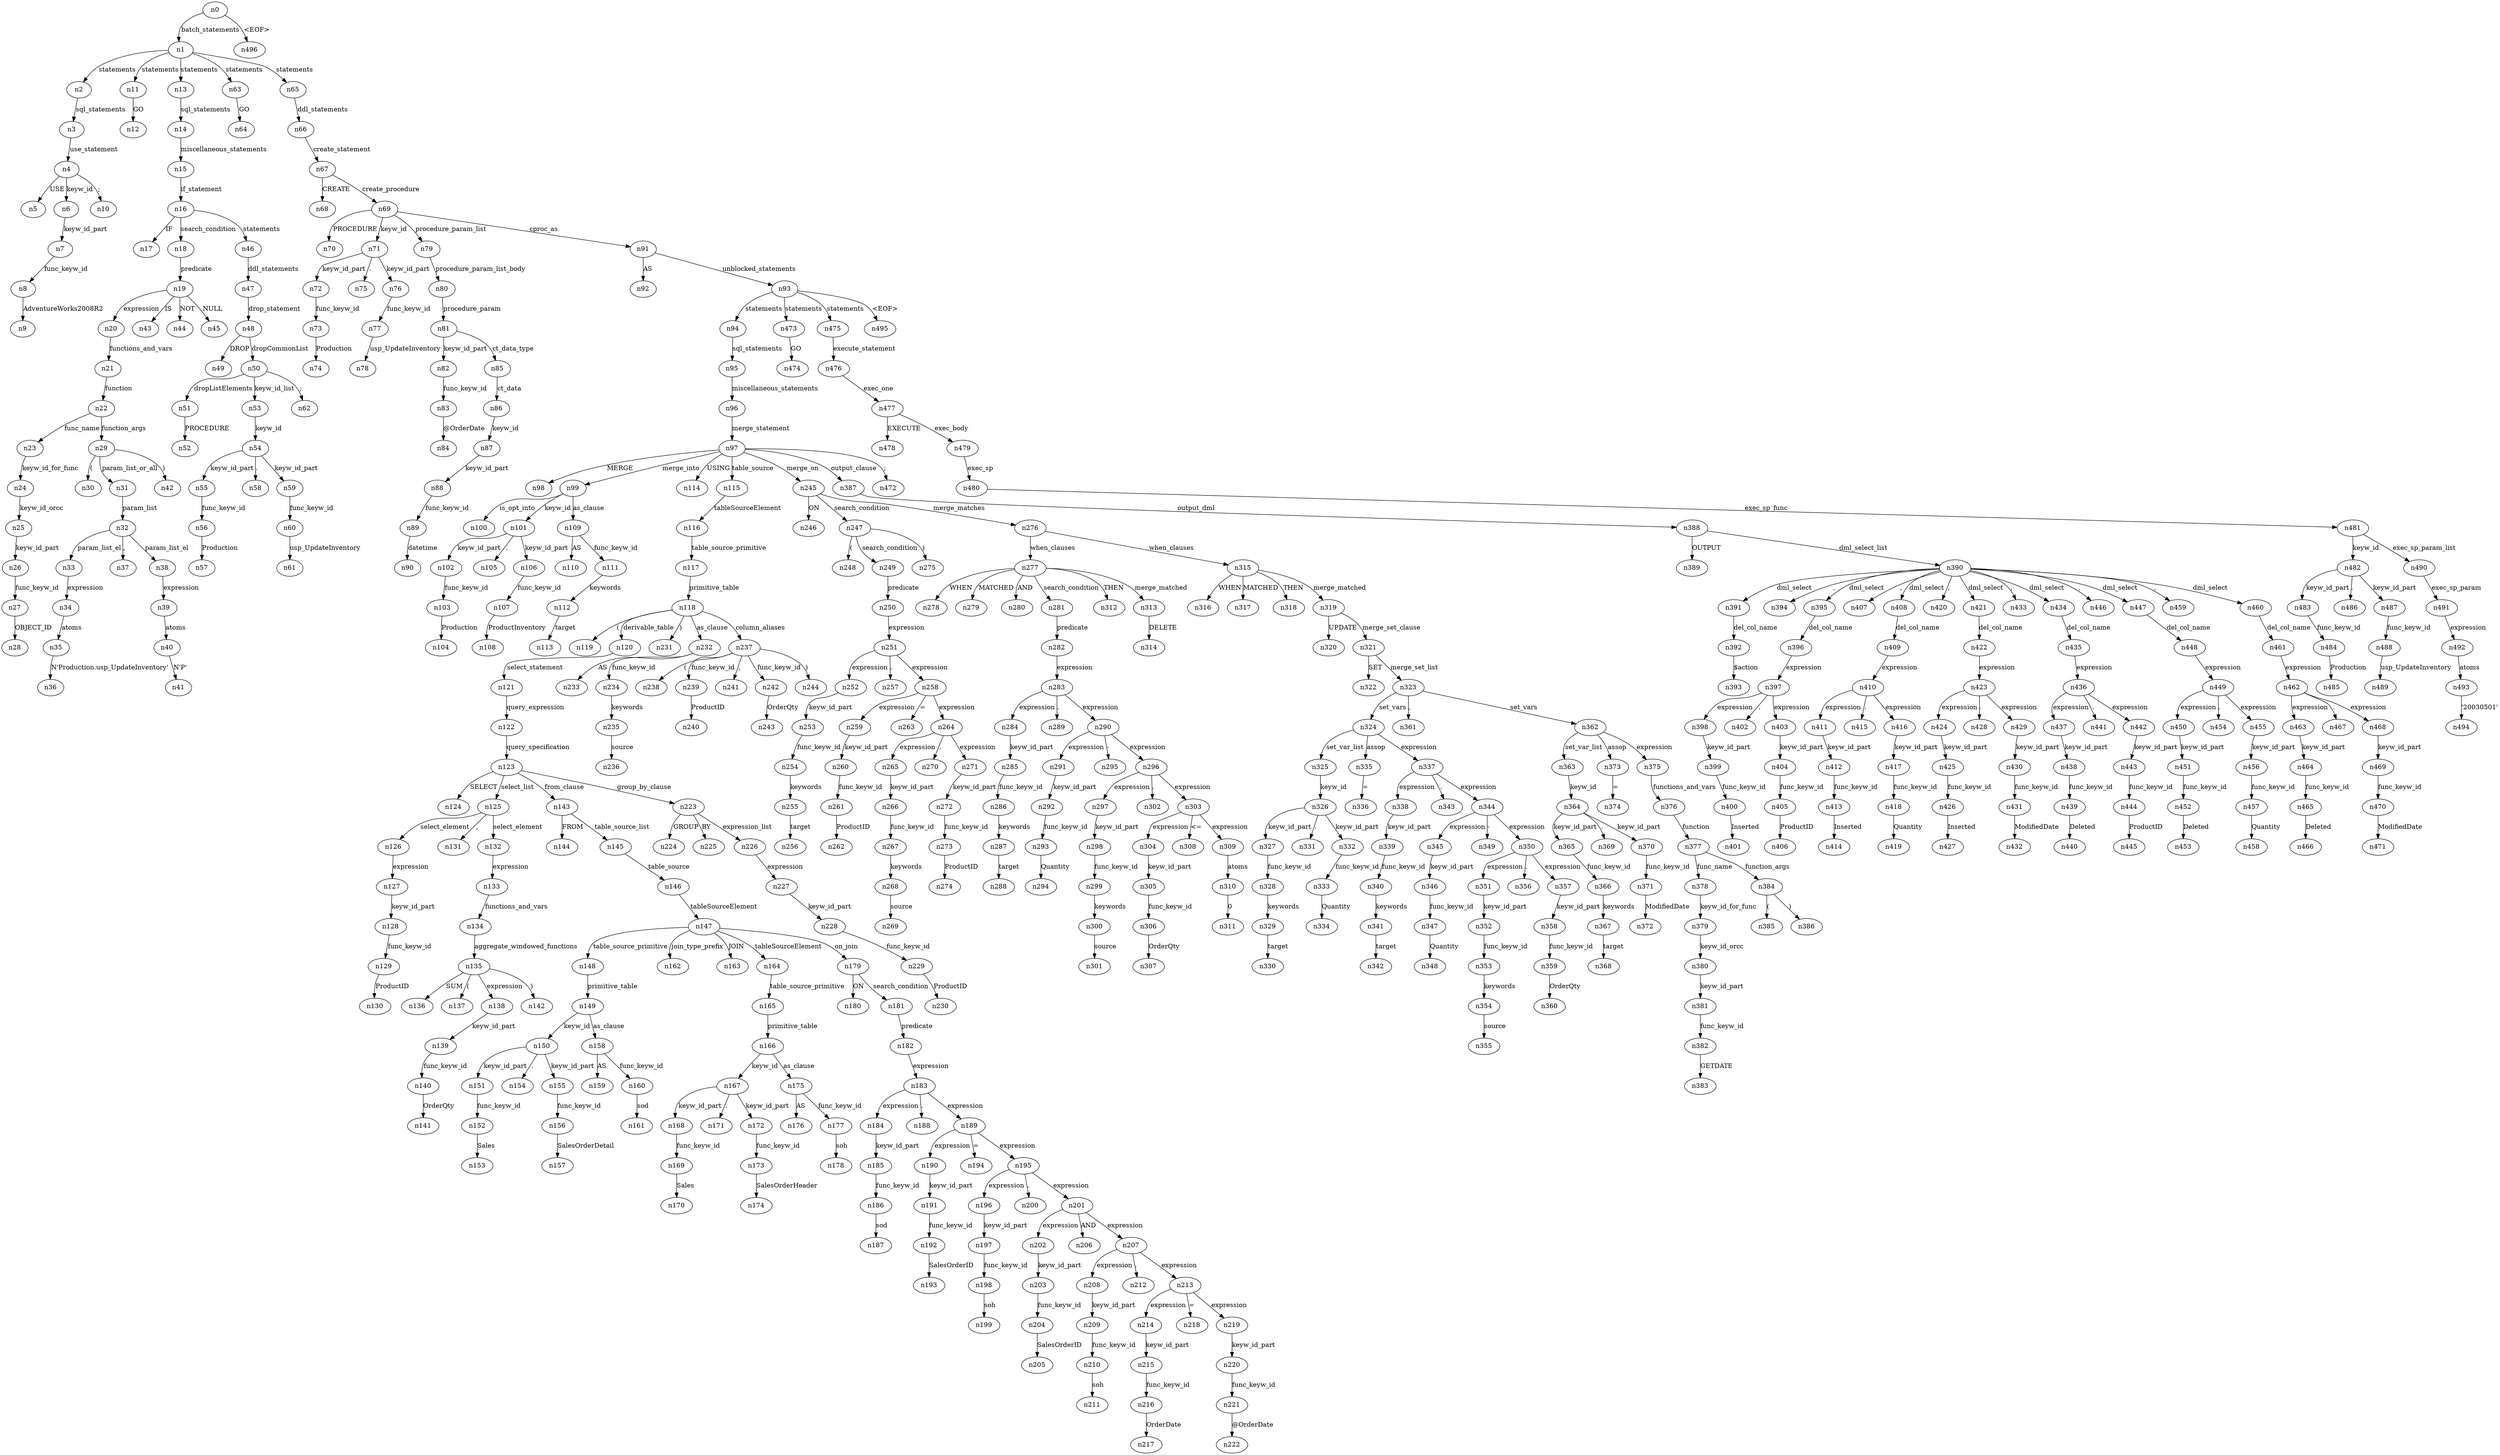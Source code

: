 digraph ParseTree {
  n0 -> n1 [label="batch_statements"];
  n1 -> n2 [label="statements"];
  n2 -> n3 [label="sql_statements"];
  n3 -> n4 [label="use_statement"];
  n4 -> n5 [label="USE"];
  n4 -> n6 [label="keyw_id"];
  n6 -> n7 [label="keyw_id_part"];
  n7 -> n8 [label="func_keyw_id"];
  n8 -> n9 [label="AdventureWorks2008R2"];
  n4 -> n10 [label=";"];
  n1 -> n11 [label="statements"];
  n11 -> n12 [label="GO"];
  n1 -> n13 [label="statements"];
  n13 -> n14 [label="sql_statements"];
  n14 -> n15 [label="miscellaneous_statements"];
  n15 -> n16 [label="if_statement"];
  n16 -> n17 [label="IF"];
  n16 -> n18 [label="search_condition"];
  n18 -> n19 [label="predicate"];
  n19 -> n20 [label="expression"];
  n20 -> n21 [label="functions_and_vars"];
  n21 -> n22 [label="function"];
  n22 -> n23 [label="func_name"];
  n23 -> n24 [label="keyw_id_for_func"];
  n24 -> n25 [label="keyw_id_orcc"];
  n25 -> n26 [label="keyw_id_part"];
  n26 -> n27 [label="func_keyw_id"];
  n27 -> n28 [label="OBJECT_ID"];
  n22 -> n29 [label="function_args"];
  n29 -> n30 [label="("];
  n29 -> n31 [label="param_list_or_all"];
  n31 -> n32 [label="param_list"];
  n32 -> n33 [label="param_list_el"];
  n33 -> n34 [label="expression"];
  n34 -> n35 [label="atoms"];
  n35 -> n36 [label="N'Production.usp_UpdateInventory'"];
  n32 -> n37 [label=","];
  n32 -> n38 [label="param_list_el"];
  n38 -> n39 [label="expression"];
  n39 -> n40 [label="atoms"];
  n40 -> n41 [label="N'P'"];
  n29 -> n42 [label=")"];
  n19 -> n43 [label="IS"];
  n19 -> n44 [label="NOT"];
  n19 -> n45 [label="NULL"];
  n16 -> n46 [label="statements"];
  n46 -> n47 [label="ddl_statements"];
  n47 -> n48 [label="drop_statement"];
  n48 -> n49 [label="DROP"];
  n48 -> n50 [label="dropCommonList"];
  n50 -> n51 [label="dropListElements"];
  n51 -> n52 [label="PROCEDURE"];
  n50 -> n53 [label="keyw_id_list"];
  n53 -> n54 [label="keyw_id"];
  n54 -> n55 [label="keyw_id_part"];
  n55 -> n56 [label="func_keyw_id"];
  n56 -> n57 [label="Production"];
  n54 -> n58 [label="."];
  n54 -> n59 [label="keyw_id_part"];
  n59 -> n60 [label="func_keyw_id"];
  n60 -> n61 [label="usp_UpdateInventory"];
  n50 -> n62 [label=";"];
  n1 -> n63 [label="statements"];
  n63 -> n64 [label="GO"];
  n1 -> n65 [label="statements"];
  n65 -> n66 [label="ddl_statements"];
  n66 -> n67 [label="create_statement"];
  n67 -> n68 [label="CREATE"];
  n67 -> n69 [label="create_procedure"];
  n69 -> n70 [label="PROCEDURE"];
  n69 -> n71 [label="keyw_id"];
  n71 -> n72 [label="keyw_id_part"];
  n72 -> n73 [label="func_keyw_id"];
  n73 -> n74 [label="Production"];
  n71 -> n75 [label="."];
  n71 -> n76 [label="keyw_id_part"];
  n76 -> n77 [label="func_keyw_id"];
  n77 -> n78 [label="usp_UpdateInventory"];
  n69 -> n79 [label="procedure_param_list"];
  n79 -> n80 [label="procedure_param_list_body"];
  n80 -> n81 [label="procedure_param"];
  n81 -> n82 [label="keyw_id_part"];
  n82 -> n83 [label="func_keyw_id"];
  n83 -> n84 [label="@OrderDate"];
  n81 -> n85 [label="ct_data_type"];
  n85 -> n86 [label="ct_data"];
  n86 -> n87 [label="keyw_id"];
  n87 -> n88 [label="keyw_id_part"];
  n88 -> n89 [label="func_keyw_id"];
  n89 -> n90 [label="datetime"];
  n69 -> n91 [label="cproc_as"];
  n91 -> n92 [label="AS"];
  n91 -> n93 [label="unblocked_statements"];
  n93 -> n94 [label="statements"];
  n94 -> n95 [label="sql_statements"];
  n95 -> n96 [label="miscellaneous_statements"];
  n96 -> n97 [label="merge_statement"];
  n97 -> n98 [label="MERGE"];
  n97 -> n99 [label="merge_into"];
  n99 -> n100 [label="is_opt_into"];
  n99 -> n101 [label="keyw_id"];
  n101 -> n102 [label="keyw_id_part"];
  n102 -> n103 [label="func_keyw_id"];
  n103 -> n104 [label="Production"];
  n101 -> n105 [label="."];
  n101 -> n106 [label="keyw_id_part"];
  n106 -> n107 [label="func_keyw_id"];
  n107 -> n108 [label="ProductInventory"];
  n99 -> n109 [label="as_clause"];
  n109 -> n110 [label="AS"];
  n109 -> n111 [label="func_keyw_id"];
  n111 -> n112 [label="keywords"];
  n112 -> n113 [label="target"];
  n97 -> n114 [label="USING"];
  n97 -> n115 [label="table_source"];
  n115 -> n116 [label="tableSourceElement"];
  n116 -> n117 [label="table_source_primitive"];
  n117 -> n118 [label="primitive_table"];
  n118 -> n119 [label="("];
  n118 -> n120 [label="derivable_table"];
  n120 -> n121 [label="select_statement"];
  n121 -> n122 [label="query_expression"];
  n122 -> n123 [label="query_specification"];
  n123 -> n124 [label="SELECT"];
  n123 -> n125 [label="select_list"];
  n125 -> n126 [label="select_element"];
  n126 -> n127 [label="expression"];
  n127 -> n128 [label="keyw_id_part"];
  n128 -> n129 [label="func_keyw_id"];
  n129 -> n130 [label="ProductID"];
  n125 -> n131 [label=","];
  n125 -> n132 [label="select_element"];
  n132 -> n133 [label="expression"];
  n133 -> n134 [label="functions_and_vars"];
  n134 -> n135 [label="aggregate_windowed_functions"];
  n135 -> n136 [label="SUM"];
  n135 -> n137 [label="("];
  n135 -> n138 [label="expression"];
  n138 -> n139 [label="keyw_id_part"];
  n139 -> n140 [label="func_keyw_id"];
  n140 -> n141 [label="OrderQty"];
  n135 -> n142 [label=")"];
  n123 -> n143 [label="from_clause"];
  n143 -> n144 [label="FROM"];
  n143 -> n145 [label="table_source_list"];
  n145 -> n146 [label="table_source"];
  n146 -> n147 [label="tableSourceElement"];
  n147 -> n148 [label="table_source_primitive"];
  n148 -> n149 [label="primitive_table"];
  n149 -> n150 [label="keyw_id"];
  n150 -> n151 [label="keyw_id_part"];
  n151 -> n152 [label="func_keyw_id"];
  n152 -> n153 [label="Sales"];
  n150 -> n154 [label="."];
  n150 -> n155 [label="keyw_id_part"];
  n155 -> n156 [label="func_keyw_id"];
  n156 -> n157 [label="SalesOrderDetail"];
  n149 -> n158 [label="as_clause"];
  n158 -> n159 [label="AS"];
  n158 -> n160 [label="func_keyw_id"];
  n160 -> n161 [label="sod"];
  n147 -> n162 [label="join_type_prefix"];
  n147 -> n163 [label="JOIN"];
  n147 -> n164 [label="tableSourceElement"];
  n164 -> n165 [label="table_source_primitive"];
  n165 -> n166 [label="primitive_table"];
  n166 -> n167 [label="keyw_id"];
  n167 -> n168 [label="keyw_id_part"];
  n168 -> n169 [label="func_keyw_id"];
  n169 -> n170 [label="Sales"];
  n167 -> n171 [label="."];
  n167 -> n172 [label="keyw_id_part"];
  n172 -> n173 [label="func_keyw_id"];
  n173 -> n174 [label="SalesOrderHeader"];
  n166 -> n175 [label="as_clause"];
  n175 -> n176 [label="AS"];
  n175 -> n177 [label="func_keyw_id"];
  n177 -> n178 [label="soh"];
  n147 -> n179 [label="on_join"];
  n179 -> n180 [label="ON"];
  n179 -> n181 [label="search_condition"];
  n181 -> n182 [label="predicate"];
  n182 -> n183 [label="expression"];
  n183 -> n184 [label="expression"];
  n184 -> n185 [label="keyw_id_part"];
  n185 -> n186 [label="func_keyw_id"];
  n186 -> n187 [label="sod"];
  n183 -> n188 [label="."];
  n183 -> n189 [label="expression"];
  n189 -> n190 [label="expression"];
  n190 -> n191 [label="keyw_id_part"];
  n191 -> n192 [label="func_keyw_id"];
  n192 -> n193 [label="SalesOrderID"];
  n189 -> n194 [label="="];
  n189 -> n195 [label="expression"];
  n195 -> n196 [label="expression"];
  n196 -> n197 [label="keyw_id_part"];
  n197 -> n198 [label="func_keyw_id"];
  n198 -> n199 [label="soh"];
  n195 -> n200 [label="."];
  n195 -> n201 [label="expression"];
  n201 -> n202 [label="expression"];
  n202 -> n203 [label="keyw_id_part"];
  n203 -> n204 [label="func_keyw_id"];
  n204 -> n205 [label="SalesOrderID"];
  n201 -> n206 [label="AND"];
  n201 -> n207 [label="expression"];
  n207 -> n208 [label="expression"];
  n208 -> n209 [label="keyw_id_part"];
  n209 -> n210 [label="func_keyw_id"];
  n210 -> n211 [label="soh"];
  n207 -> n212 [label="."];
  n207 -> n213 [label="expression"];
  n213 -> n214 [label="expression"];
  n214 -> n215 [label="keyw_id_part"];
  n215 -> n216 [label="func_keyw_id"];
  n216 -> n217 [label="OrderDate"];
  n213 -> n218 [label="="];
  n213 -> n219 [label="expression"];
  n219 -> n220 [label="keyw_id_part"];
  n220 -> n221 [label="func_keyw_id"];
  n221 -> n222 [label="@OrderDate"];
  n123 -> n223 [label="group_by_clause"];
  n223 -> n224 [label="GROUP"];
  n223 -> n225 [label="BY"];
  n223 -> n226 [label="expression_list"];
  n226 -> n227 [label="expression"];
  n227 -> n228 [label="keyw_id_part"];
  n228 -> n229 [label="func_keyw_id"];
  n229 -> n230 [label="ProductID"];
  n118 -> n231 [label=")"];
  n118 -> n232 [label="as_clause"];
  n232 -> n233 [label="AS"];
  n232 -> n234 [label="func_keyw_id"];
  n234 -> n235 [label="keywords"];
  n235 -> n236 [label="source"];
  n118 -> n237 [label="column_aliases"];
  n237 -> n238 [label="("];
  n237 -> n239 [label="func_keyw_id"];
  n239 -> n240 [label="ProductID"];
  n237 -> n241 [label=","];
  n237 -> n242 [label="func_keyw_id"];
  n242 -> n243 [label="OrderQty"];
  n237 -> n244 [label=")"];
  n97 -> n245 [label="merge_on"];
  n245 -> n246 [label="ON"];
  n245 -> n247 [label="search_condition"];
  n247 -> n248 [label="("];
  n247 -> n249 [label="search_condition"];
  n249 -> n250 [label="predicate"];
  n250 -> n251 [label="expression"];
  n251 -> n252 [label="expression"];
  n252 -> n253 [label="keyw_id_part"];
  n253 -> n254 [label="func_keyw_id"];
  n254 -> n255 [label="keywords"];
  n255 -> n256 [label="target"];
  n251 -> n257 [label="."];
  n251 -> n258 [label="expression"];
  n258 -> n259 [label="expression"];
  n259 -> n260 [label="keyw_id_part"];
  n260 -> n261 [label="func_keyw_id"];
  n261 -> n262 [label="ProductID"];
  n258 -> n263 [label="="];
  n258 -> n264 [label="expression"];
  n264 -> n265 [label="expression"];
  n265 -> n266 [label="keyw_id_part"];
  n266 -> n267 [label="func_keyw_id"];
  n267 -> n268 [label="keywords"];
  n268 -> n269 [label="source"];
  n264 -> n270 [label="."];
  n264 -> n271 [label="expression"];
  n271 -> n272 [label="keyw_id_part"];
  n272 -> n273 [label="func_keyw_id"];
  n273 -> n274 [label="ProductID"];
  n247 -> n275 [label=")"];
  n245 -> n276 [label="merge_matches"];
  n276 -> n277 [label="when_clauses"];
  n277 -> n278 [label="WHEN"];
  n277 -> n279 [label="MATCHED"];
  n277 -> n280 [label="AND"];
  n277 -> n281 [label="search_condition"];
  n281 -> n282 [label="predicate"];
  n282 -> n283 [label="expression"];
  n283 -> n284 [label="expression"];
  n284 -> n285 [label="keyw_id_part"];
  n285 -> n286 [label="func_keyw_id"];
  n286 -> n287 [label="keywords"];
  n287 -> n288 [label="target"];
  n283 -> n289 [label="."];
  n283 -> n290 [label="expression"];
  n290 -> n291 [label="expression"];
  n291 -> n292 [label="keyw_id_part"];
  n292 -> n293 [label="func_keyw_id"];
  n293 -> n294 [label="Quantity"];
  n290 -> n295 [label="-"];
  n290 -> n296 [label="expression"];
  n296 -> n297 [label="expression"];
  n297 -> n298 [label="keyw_id_part"];
  n298 -> n299 [label="func_keyw_id"];
  n299 -> n300 [label="keywords"];
  n300 -> n301 [label="source"];
  n296 -> n302 [label="."];
  n296 -> n303 [label="expression"];
  n303 -> n304 [label="expression"];
  n304 -> n305 [label="keyw_id_part"];
  n305 -> n306 [label="func_keyw_id"];
  n306 -> n307 [label="OrderQty"];
  n303 -> n308 [label="<="];
  n303 -> n309 [label="expression"];
  n309 -> n310 [label="atoms"];
  n310 -> n311 [label="0"];
  n277 -> n312 [label="THEN"];
  n277 -> n313 [label="merge_matched"];
  n313 -> n314 [label="DELETE"];
  n276 -> n315 [label="when_clauses"];
  n315 -> n316 [label="WHEN"];
  n315 -> n317 [label="MATCHED"];
  n315 -> n318 [label="THEN"];
  n315 -> n319 [label="merge_matched"];
  n319 -> n320 [label="UPDATE"];
  n319 -> n321 [label="merge_set_clause"];
  n321 -> n322 [label="SET"];
  n321 -> n323 [label="merge_set_list"];
  n323 -> n324 [label="set_vars"];
  n324 -> n325 [label="set_var_list"];
  n325 -> n326 [label="keyw_id"];
  n326 -> n327 [label="keyw_id_part"];
  n327 -> n328 [label="func_keyw_id"];
  n328 -> n329 [label="keywords"];
  n329 -> n330 [label="target"];
  n326 -> n331 [label="."];
  n326 -> n332 [label="keyw_id_part"];
  n332 -> n333 [label="func_keyw_id"];
  n333 -> n334 [label="Quantity"];
  n324 -> n335 [label="assop"];
  n335 -> n336 [label="="];
  n324 -> n337 [label="expression"];
  n337 -> n338 [label="expression"];
  n338 -> n339 [label="keyw_id_part"];
  n339 -> n340 [label="func_keyw_id"];
  n340 -> n341 [label="keywords"];
  n341 -> n342 [label="target"];
  n337 -> n343 [label="."];
  n337 -> n344 [label="expression"];
  n344 -> n345 [label="expression"];
  n345 -> n346 [label="keyw_id_part"];
  n346 -> n347 [label="func_keyw_id"];
  n347 -> n348 [label="Quantity"];
  n344 -> n349 [label="-"];
  n344 -> n350 [label="expression"];
  n350 -> n351 [label="expression"];
  n351 -> n352 [label="keyw_id_part"];
  n352 -> n353 [label="func_keyw_id"];
  n353 -> n354 [label="keywords"];
  n354 -> n355 [label="source"];
  n350 -> n356 [label="."];
  n350 -> n357 [label="expression"];
  n357 -> n358 [label="keyw_id_part"];
  n358 -> n359 [label="func_keyw_id"];
  n359 -> n360 [label="OrderQty"];
  n323 -> n361 [label=","];
  n323 -> n362 [label="set_vars"];
  n362 -> n363 [label="set_var_list"];
  n363 -> n364 [label="keyw_id"];
  n364 -> n365 [label="keyw_id_part"];
  n365 -> n366 [label="func_keyw_id"];
  n366 -> n367 [label="keywords"];
  n367 -> n368 [label="target"];
  n364 -> n369 [label="."];
  n364 -> n370 [label="keyw_id_part"];
  n370 -> n371 [label="func_keyw_id"];
  n371 -> n372 [label="ModifiedDate"];
  n362 -> n373 [label="assop"];
  n373 -> n374 [label="="];
  n362 -> n375 [label="expression"];
  n375 -> n376 [label="functions_and_vars"];
  n376 -> n377 [label="function"];
  n377 -> n378 [label="func_name"];
  n378 -> n379 [label="keyw_id_for_func"];
  n379 -> n380 [label="keyw_id_orcc"];
  n380 -> n381 [label="keyw_id_part"];
  n381 -> n382 [label="func_keyw_id"];
  n382 -> n383 [label="GETDATE"];
  n377 -> n384 [label="function_args"];
  n384 -> n385 [label="("];
  n384 -> n386 [label=")"];
  n97 -> n387 [label="output_clause"];
  n387 -> n388 [label="output_dml"];
  n388 -> n389 [label="OUTPUT"];
  n388 -> n390 [label="dml_select_list"];
  n390 -> n391 [label="dml_select"];
  n391 -> n392 [label="del_col_name"];
  n392 -> n393 [label="$action"];
  n390 -> n394 [label=","];
  n390 -> n395 [label="dml_select"];
  n395 -> n396 [label="del_col_name"];
  n396 -> n397 [label="expression"];
  n397 -> n398 [label="expression"];
  n398 -> n399 [label="keyw_id_part"];
  n399 -> n400 [label="func_keyw_id"];
  n400 -> n401 [label="Inserted"];
  n397 -> n402 [label="."];
  n397 -> n403 [label="expression"];
  n403 -> n404 [label="keyw_id_part"];
  n404 -> n405 [label="func_keyw_id"];
  n405 -> n406 [label="ProductID"];
  n390 -> n407 [label=","];
  n390 -> n408 [label="dml_select"];
  n408 -> n409 [label="del_col_name"];
  n409 -> n410 [label="expression"];
  n410 -> n411 [label="expression"];
  n411 -> n412 [label="keyw_id_part"];
  n412 -> n413 [label="func_keyw_id"];
  n413 -> n414 [label="Inserted"];
  n410 -> n415 [label="."];
  n410 -> n416 [label="expression"];
  n416 -> n417 [label="keyw_id_part"];
  n417 -> n418 [label="func_keyw_id"];
  n418 -> n419 [label="Quantity"];
  n390 -> n420 [label=","];
  n390 -> n421 [label="dml_select"];
  n421 -> n422 [label="del_col_name"];
  n422 -> n423 [label="expression"];
  n423 -> n424 [label="expression"];
  n424 -> n425 [label="keyw_id_part"];
  n425 -> n426 [label="func_keyw_id"];
  n426 -> n427 [label="Inserted"];
  n423 -> n428 [label="."];
  n423 -> n429 [label="expression"];
  n429 -> n430 [label="keyw_id_part"];
  n430 -> n431 [label="func_keyw_id"];
  n431 -> n432 [label="ModifiedDate"];
  n390 -> n433 [label=","];
  n390 -> n434 [label="dml_select"];
  n434 -> n435 [label="del_col_name"];
  n435 -> n436 [label="expression"];
  n436 -> n437 [label="expression"];
  n437 -> n438 [label="keyw_id_part"];
  n438 -> n439 [label="func_keyw_id"];
  n439 -> n440 [label="Deleted"];
  n436 -> n441 [label="."];
  n436 -> n442 [label="expression"];
  n442 -> n443 [label="keyw_id_part"];
  n443 -> n444 [label="func_keyw_id"];
  n444 -> n445 [label="ProductID"];
  n390 -> n446 [label=","];
  n390 -> n447 [label="dml_select"];
  n447 -> n448 [label="del_col_name"];
  n448 -> n449 [label="expression"];
  n449 -> n450 [label="expression"];
  n450 -> n451 [label="keyw_id_part"];
  n451 -> n452 [label="func_keyw_id"];
  n452 -> n453 [label="Deleted"];
  n449 -> n454 [label="."];
  n449 -> n455 [label="expression"];
  n455 -> n456 [label="keyw_id_part"];
  n456 -> n457 [label="func_keyw_id"];
  n457 -> n458 [label="Quantity"];
  n390 -> n459 [label=","];
  n390 -> n460 [label="dml_select"];
  n460 -> n461 [label="del_col_name"];
  n461 -> n462 [label="expression"];
  n462 -> n463 [label="expression"];
  n463 -> n464 [label="keyw_id_part"];
  n464 -> n465 [label="func_keyw_id"];
  n465 -> n466 [label="Deleted"];
  n462 -> n467 [label="."];
  n462 -> n468 [label="expression"];
  n468 -> n469 [label="keyw_id_part"];
  n469 -> n470 [label="func_keyw_id"];
  n470 -> n471 [label="ModifiedDate"];
  n97 -> n472 [label=";"];
  n93 -> n473 [label="statements"];
  n473 -> n474 [label="GO"];
  n93 -> n475 [label="statements"];
  n475 -> n476 [label="execute_statement"];
  n476 -> n477 [label="exec_one"];
  n477 -> n478 [label="EXECUTE"];
  n477 -> n479 [label="exec_body"];
  n479 -> n480 [label="exec_sp"];
  n480 -> n481 [label="exec_sp_func"];
  n481 -> n482 [label="keyw_id"];
  n482 -> n483 [label="keyw_id_part"];
  n483 -> n484 [label="func_keyw_id"];
  n484 -> n485 [label="Production"];
  n482 -> n486 [label="."];
  n482 -> n487 [label="keyw_id_part"];
  n487 -> n488 [label="func_keyw_id"];
  n488 -> n489 [label="usp_UpdateInventory"];
  n481 -> n490 [label="exec_sp_param_list"];
  n490 -> n491 [label="exec_sp_param"];
  n491 -> n492 [label="expression"];
  n492 -> n493 [label="atoms"];
  n493 -> n494 [label="'20030501'"];
  n93 -> n495 [label="<EOF>"];
  n0 -> n496 [label="<EOF>"];
}